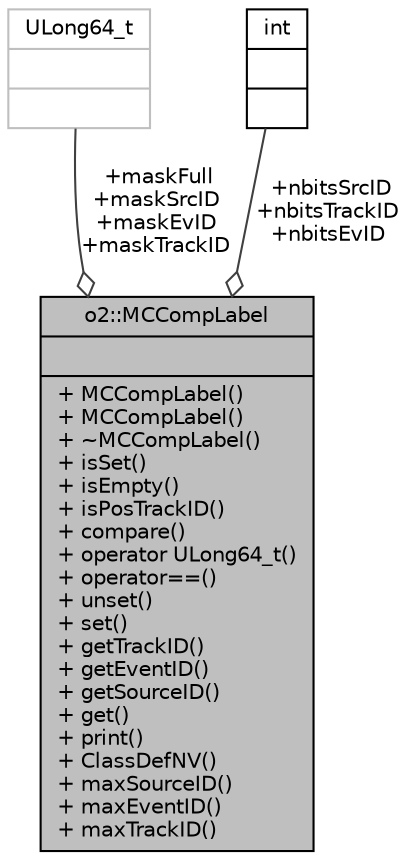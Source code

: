 digraph "o2::MCCompLabel"
{
 // INTERACTIVE_SVG=YES
  bgcolor="transparent";
  edge [fontname="Helvetica",fontsize="10",labelfontname="Helvetica",labelfontsize="10"];
  node [fontname="Helvetica",fontsize="10",shape=record];
  Node1 [label="{o2::MCCompLabel\n||+ MCCompLabel()\l+ MCCompLabel()\l+ ~MCCompLabel()\l+ isSet()\l+ isEmpty()\l+ isPosTrackID()\l+ compare()\l+ operator ULong64_t()\l+ operator==()\l+ unset()\l+ set()\l+ getTrackID()\l+ getEventID()\l+ getSourceID()\l+ get()\l+ print()\l+ ClassDefNV()\l+ maxSourceID()\l+ maxEventID()\l+ maxTrackID()\l}",height=0.2,width=0.4,color="black", fillcolor="grey75", style="filled" fontcolor="black"];
  Node2 -> Node1 [color="grey25",fontsize="10",style="solid",label=" +maskFull\n+maskSrcID\n+maskEvID\n+maskTrackID" ,arrowhead="odiamond",fontname="Helvetica"];
  Node2 [label="{ULong64_t\n||}",height=0.2,width=0.4,color="grey75"];
  Node3 -> Node1 [color="grey25",fontsize="10",style="solid",label=" +nbitsSrcID\n+nbitsTrackID\n+nbitsEvID" ,arrowhead="odiamond",fontname="Helvetica"];
  Node3 [label="{int\n||}",height=0.2,width=0.4,color="black",URL="$d1/da0/classint.html"];
}
